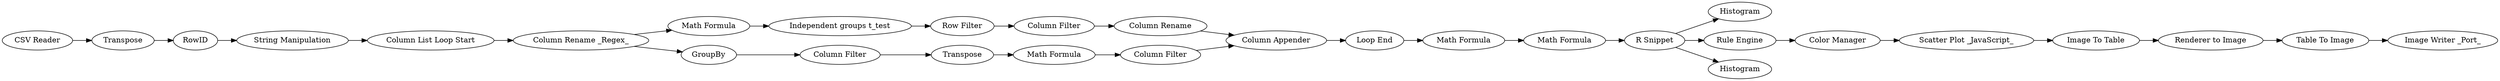 digraph {
	"-5637099112159497543_3" [label="CSV Reader"]
	"-5637099112159497543_28" [label=Transpose]
	"-5637099112159497543_20" [label="Row Filter"]
	"-5637099112159497543_868" [label="Table To Image"]
	"-5637099112159497543_43" [label="Loop End"]
	"-5637099112159497543_17" [label="Column Rename _Regex_"]
	"-5637099112159497543_5" [label="Math Formula"]
	"-5637099112159497543_869" [label="Image Writer _Port_"]
	"-5637099112159497543_866" [label="Renderer to Image"]
	"-5637099112159497543_29" [label="Column Filter"]
	"-5637099112159497543_46" [label=Histogram]
	"-5637099112159497543_26" [label=GroupBy]
	"-5637099112159497543_40" [label="Color Manager"]
	"-5637099112159497543_42" [label="Rule Engine"]
	"-5637099112159497543_31" [label="Column Filter"]
	"-5637099112159497543_30" [label="Math Formula"]
	"-5637099112159497543_8" [label="Independent groups t_test"]
	"-5637099112159497543_45" [label=Histogram]
	"-5637099112159497543_32" [label="Column Appender"]
	"-5637099112159497543_12" [label="Column List Loop Start"]
	"-5637099112159497543_11" [label="String Manipulation"]
	"-5637099112159497543_19" [label="Column Filter"]
	"-5637099112159497543_9" [label=Transpose]
	"-5637099112159497543_23" [label="Math Formula"]
	"-5637099112159497543_34" [label="Math Formula"]
	"-5637099112159497543_10" [label=RowID]
	"-5637099112159497543_39" [label="Column Rename"]
	"-5637099112159497543_36" [label="Scatter Plot _JavaScript_"]
	"-5637099112159497543_38" [label="R Snippet"]
	"-5637099112159497543_849" [label="Image To Table"]
	"-5637099112159497543_28" -> "-5637099112159497543_30"
	"-5637099112159497543_9" -> "-5637099112159497543_10"
	"-5637099112159497543_34" -> "-5637099112159497543_38"
	"-5637099112159497543_30" -> "-5637099112159497543_31"
	"-5637099112159497543_20" -> "-5637099112159497543_19"
	"-5637099112159497543_868" -> "-5637099112159497543_869"
	"-5637099112159497543_3" -> "-5637099112159497543_9"
	"-5637099112159497543_43" -> "-5637099112159497543_23"
	"-5637099112159497543_849" -> "-5637099112159497543_866"
	"-5637099112159497543_5" -> "-5637099112159497543_8"
	"-5637099112159497543_38" -> "-5637099112159497543_42"
	"-5637099112159497543_10" -> "-5637099112159497543_11"
	"-5637099112159497543_38" -> "-5637099112159497543_46"
	"-5637099112159497543_23" -> "-5637099112159497543_34"
	"-5637099112159497543_8" -> "-5637099112159497543_20"
	"-5637099112159497543_42" -> "-5637099112159497543_40"
	"-5637099112159497543_36" -> "-5637099112159497543_849"
	"-5637099112159497543_866" -> "-5637099112159497543_868"
	"-5637099112159497543_19" -> "-5637099112159497543_39"
	"-5637099112159497543_38" -> "-5637099112159497543_45"
	"-5637099112159497543_40" -> "-5637099112159497543_36"
	"-5637099112159497543_26" -> "-5637099112159497543_29"
	"-5637099112159497543_31" -> "-5637099112159497543_32"
	"-5637099112159497543_29" -> "-5637099112159497543_28"
	"-5637099112159497543_11" -> "-5637099112159497543_12"
	"-5637099112159497543_17" -> "-5637099112159497543_5"
	"-5637099112159497543_12" -> "-5637099112159497543_17"
	"-5637099112159497543_39" -> "-5637099112159497543_32"
	"-5637099112159497543_17" -> "-5637099112159497543_26"
	"-5637099112159497543_32" -> "-5637099112159497543_43"
	rankdir=LR
}
